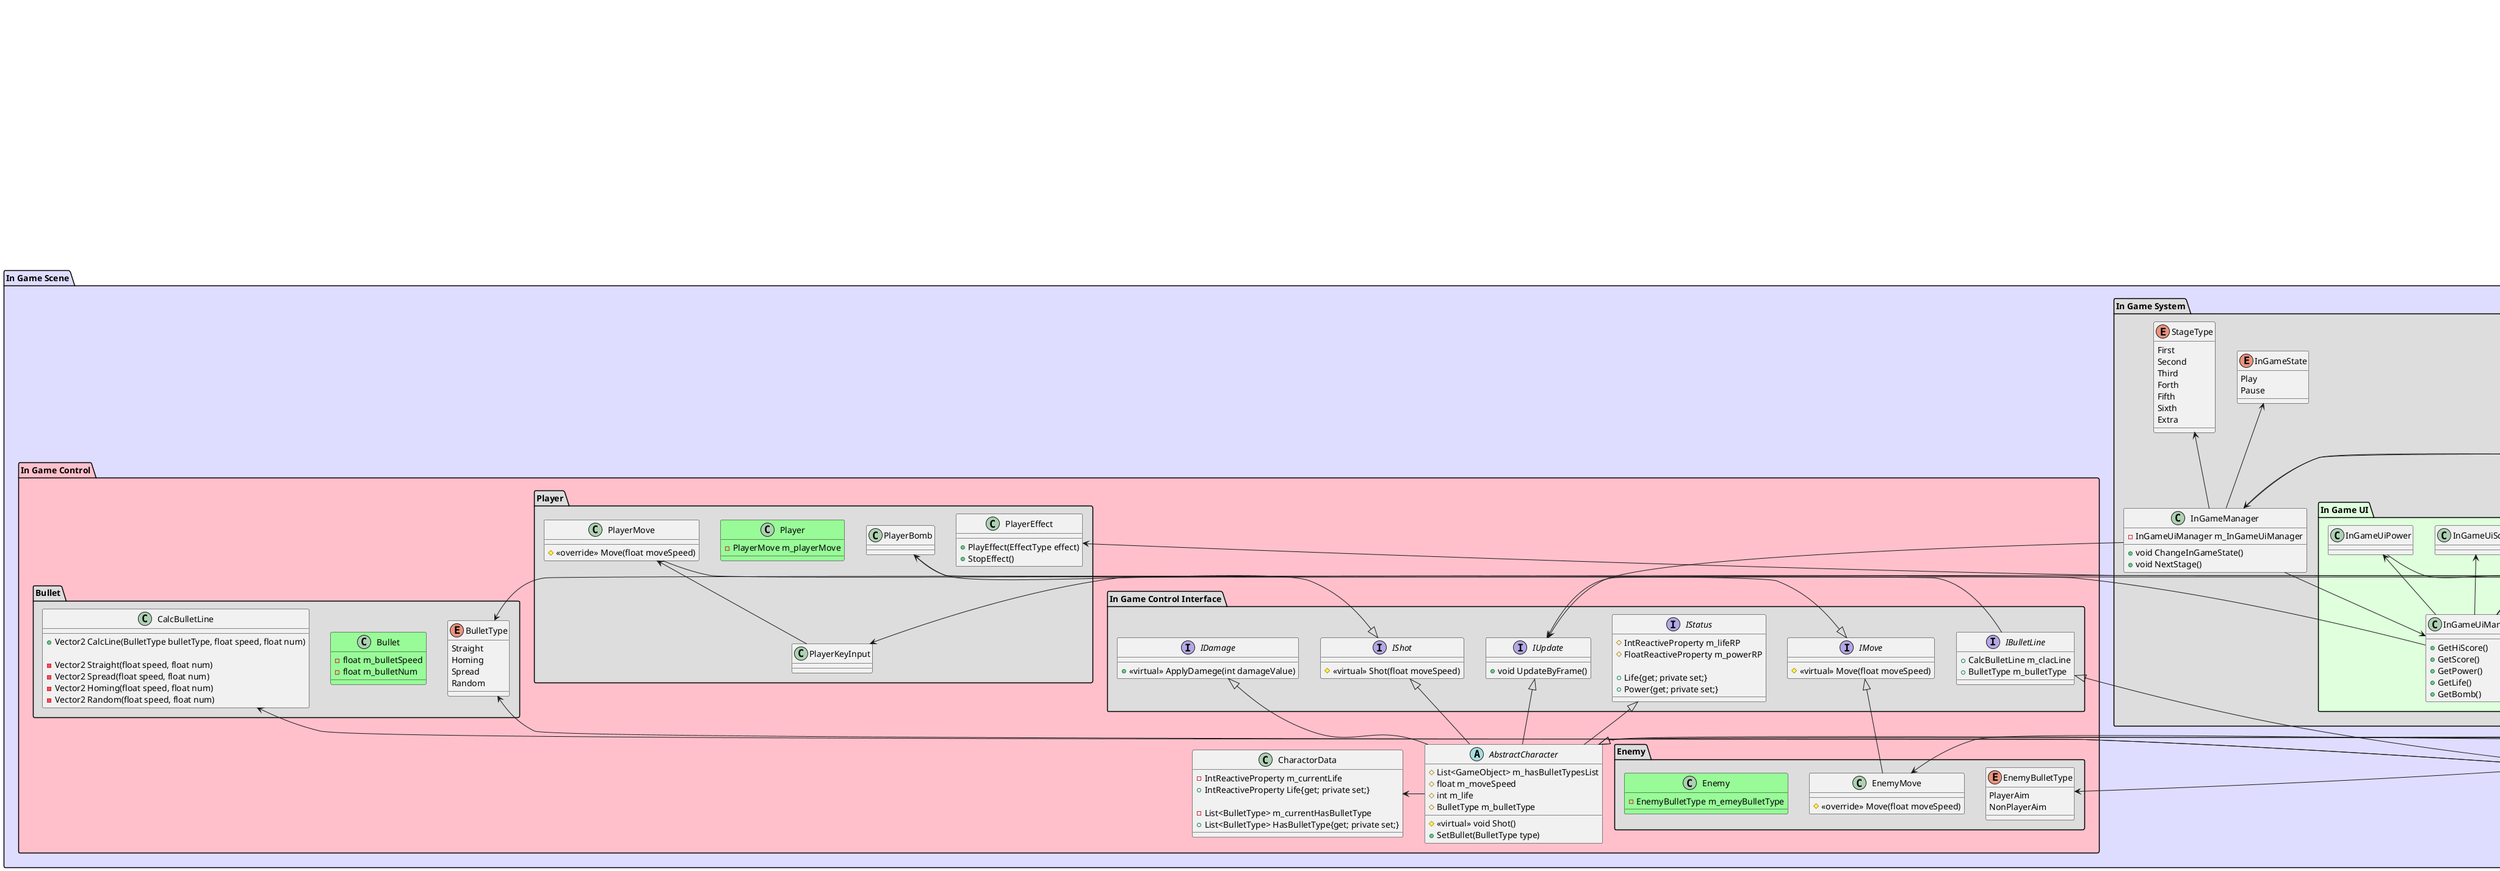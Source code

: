 @startuml

package "Data Center" #DFDDFF{
    class ModelData{
        -IntReactiveProperty m_currentHiScorePoint
        -IntReactiveProperty m_currentSceneNum
        +CurrentSceneNum{get; private set;}
        +IntReactiveProperty HiScorePoint{get return; private set;}

        +SetHiScorePoint(int hiScore)
    }


}

package "Master Scene" #DFDDFF{
    /'ゲーム進行管理クラス'/
    class GameManager{
        -ModelData m_modelData
        -SceneManager m_sceneManager
        -AudioManager m_audioManager
        -EffectManager m_effectManager

        +void Start()
        +void Update()
    }
    note left : ゲーム総合管理

    /'シーン管理クラス'/
    class SceneManager{
        -IntReactiveProperty m_previousSceneNum{get return; private set;}
        
        +void ChangeNextScene()
        +void ChangeSelectScene()
        +void RetryScene()
        +void PauseScene()
        +void ChangeOptionScene()
    }

    /'BGM,SE管理クラス'/
    class AudioManager{
        -Dictionary<AudioSource> m_sourceDic
        -Dictionary<AudioClip> m_clipDic
        -FloatReactiveProperty m_fadeTime

        -void Awake()
        +void PlayBGM(string clip)
        +void PlaySE(string clip)

        -IEnumerator FadeAudio()
    }

    /'エフェクト管理クラス'/
    class EffectManager{
        -List<GameObject> effectList

        +void AddEffectList()
        +void PlayEffect()
        +void PauseEffect()
        +void DestroyAllEffect()
    }

    /'シーンの状態'/
    enum SceneState{
        Title,
        InGame
        Result
        Option
    }

    /'画面全体のフェード効果管理クラス'/
    class ScreenFadeManager{
        -BoolReactiveProperty m_currentFadeFlag
        
        +void FadeIn(Texture tex, float waitTime)
        +void FadeOut(Texture tex, float waitTime)
    }
}
package "In Game Scene" #DFDDFF{
    package "In Game System" #DDDDDD {
        /'インゲームシーン管理クラス'/
        class InGameManager{
            -InGameUiManager m_InGameUiManager

            +void ChangeInGameState()
            +void NextStage()
        }

        package "In Game UI" #DFFFDD{
            class InGameUiManager{
                +GetHiScore()
                +GetScore()
                +GetPower()
                +GetLife()
                +GetBomb()
            }

            interface IUiUpdate{
                +DisplayUpdate()
            }

            class InGameUiPower{
            }

            class InGameUiLife{
            }

            class InGameUiBomb{
            }

            class InGameUiScore{
            }

            class InGameUiHiScore{
            }
        }

        /'ゲームプレイ状態'/
        enum InGameState{
            Play
            Pause
        }

        /'ステージの状態'/
        enum StageType{
            First
            Second
            Third
            Forth
            Fifth
            Sixth
            Extra
        }
    }
    
    package "In Game Control" #PINK{
    /'    package "Charactor" #DFFFDD{'/
            package "Player" #DDDDDD{
                /'プレイヤー'/
                class Player #PALEGREEN{
                    -PlayerMove m_playerMove
                }

                class PlayerKeyInput{

                }

                class PlayerEffect{
                    +PlayEffect(EffectType effect)
                    +StopEffect()
                }

                /'プレイヤーの移動'/
                class PlayerMove{
                    #<<override>> Move(float moveSpeed)
                }
            

                class PlayerBomb{

                }
            }

            /'抽象化キャラクター'/
            abstract class AbstractCharacter{
                #List<GameObject> m_hasBulletTypesList
                #float m_moveSpeed
                #int m_life
                #BulletType m_bulletType

                #<<virtual>> void Shot()
                + SetBullet(BulletType type)
            }

            class CharactorData{
                -IntReactiveProperty m_currentLife
                +IntReactiveProperty Life{get; private set;}

                -List<BulletType> m_currentHasBulletType
                +List<BulletType> HasBulletType{get; private set;}
            }

            package "Enemy" #DDDDDD{
                /'エネミー'/
                class Enemy #PALEGREEN{
                    -EnemyBulletType m_emeyBulletType
                }

                /'敵の弾の種類'/
                enum EnemyBulletType{
                    PlayerAim
                    NonPlayerAim
                }

                '敵の移動'/
                class EnemyMove{
                    #<<override>> Move(float moveSpeed)
                }
            }
        /'}'/

        package "Bullet" #DDDDDD{

            /'弾管理クラス'/
            class Bullet  #PALEGREEN{
                -float m_bulletSpeed
                -float m_bulletNum
            }

            /'弾道計算処理クラス'/
            class CalcBulletLine{
                +Vector2 CalcLine(BulletType bulletType, float speed, float num)

                -Vector2 Straight(float speed, float num)
                -Vector2 Spread(float speed, float num)
                -Vector2 Homing(float speed, float num)
                -Vector2 Random(float speed, float num)
                }

            /'弾の種類'/
            enum BulletType{
                Straight
                Homing
                Spread
                Random
            }
        }

        package "In Game Control Interface" #DDDDDD{
            /'射撃のインタフェース'/
            interface IShot{
                #<<virtual>> Shot(float moveSpeed)
            }

            /'移動のインタフェース'/
            interface IMove{
                #<<virtual>> Move(float moveSpeed)
            }

            /'ダメージのインタフェース'/
            interface IDamage{
                +<<virtual>> ApplyDamege(int damageValue)
            }

            /'ステータスのインタフェース'/
            interface IStatus{
                #IntReactiveProperty m_lifeRP
                #FloatReactiveProperty m_powerRP

                +Life{get; private set;}
                +Power{get; private set;}
            }

            /'弾道のインタフェース'/
            interface IBulletLine{
                +CalcBulletLine m_clacLine
                +BulletType m_bulletType
            }

            interface IUpdate{
                +void UpdateByFrame()
            }
        }
    }
}

package "TiTleScene"　#DFDDFF{
    
    /'タイトルシーン管理クラス'/
    class TitleManager{
    }

    class TitleButton{
        +PushButton()
    }
}


package "Result Scene" #DFDDFF{
    /'リザルトシーン管理クラス'/
    class ResultManager{

    }
}

package "Option Scene" #DFDDFF{
    class OptionManager{

    }
}


GameManager -d-> SceneManager
GameManager -d-> AudioManager
GameManager -d-> ScreenFadeManager
GameManager -u-> ModelData
/'EffectManager -d-> GameManager'/
/'ResultManager -u-> SceneManager'/
/'TitleManager -u-> SceneManager'/
/'InGameManager -u-> SceneManager'/

InGameManager -u-> StageType
InGameManager -u-> InGameState
InGameManager -d-> InGameUiManager
InGameManager -u-> IUpdate

SceneManager -u-> SceneState
SceneManager --> TitleManager
SceneManager --> InGameManager
SceneManager --> ResultManager
SceneManager --> OptionManager

IBulletLine -l-> BulletType
IBulletLine <|-- Bullet
Bullet --> CalcBulletLine
Bullet -l-> BulletType

/'Player -u-> PlayerMove'/
/'Player -r-> EffectManager'/
Player -d-> Bullet
Player -u-> PlayerBomb
Player -l-> PlayerKeyInput
Player -d-> PlayerEffect

PlayerKeyInput -u-> PlayerMove
PlayerBomb --|> IShot 

/'Enemy -d-> EffectManager'/
Enemy -r-> EnemyBulletType
Enemy -r-> EnemyMove
Enemy -d-> Bullet
 
/'Player    --> InGameUiManager'/
InGameUiBomb    <-d- InGameUiManager
InGameUiHiScore <-d- InGameUiManager
InGameUiLife    <-d- InGameUiManager
InGameUiPower   <-d- InGameUiManager
InGameUiScore   <-d- InGameUiManager
IUpdate         <-l- InGameUiManager
InGameManager   --> ScreenFadeManager

IUiUpdate <|-u- InGameUiBomb
IUiUpdate <|-u- InGameUiHiScore
IUiUpdate <|-u- InGameUiLife
IUiUpdate <|-u- InGameUiPower
IUiUpdate <|-u- InGameUiScore

AbstractCharacter <|-- Player
AbstractCharacter <|-- Enemy
AbstractCharacter -u-|> IShot
AbstractCharacter -u-|> IStatus
AbstractCharacter -u-|> IDamage
AbstractCharacter -u-|> IUpdate
AbstractCharacter -l-> CharactorData

IMove <|-d- PlayerMove
IMove <|-d- EnemyMove
@enduml